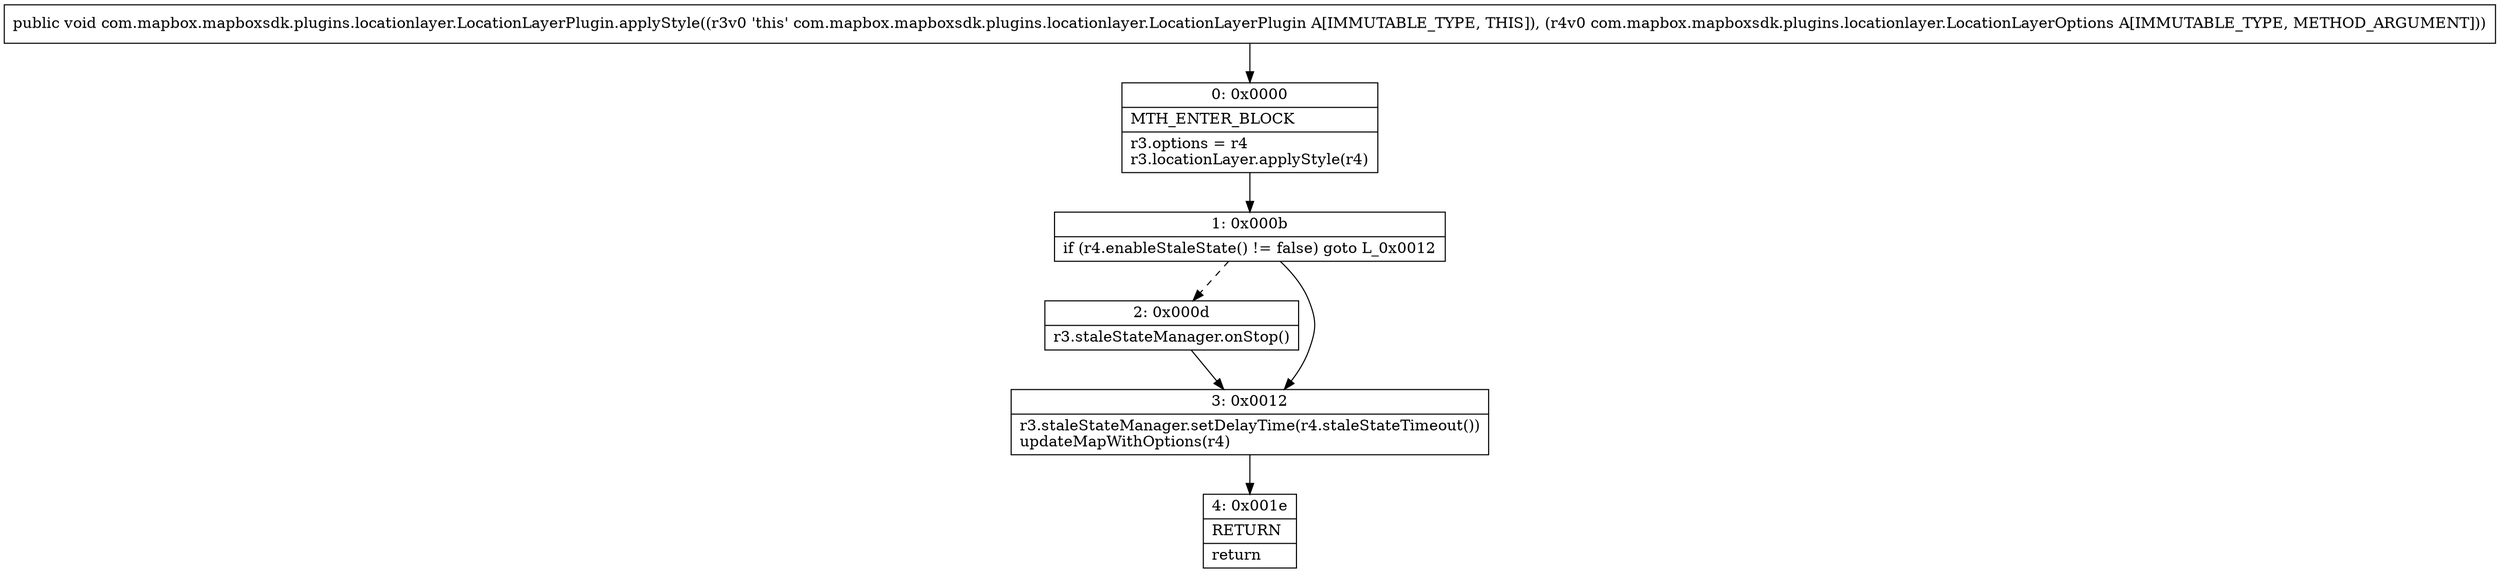 digraph "CFG forcom.mapbox.mapboxsdk.plugins.locationlayer.LocationLayerPlugin.applyStyle(Lcom\/mapbox\/mapboxsdk\/plugins\/locationlayer\/LocationLayerOptions;)V" {
Node_0 [shape=record,label="{0\:\ 0x0000|MTH_ENTER_BLOCK\l|r3.options = r4\lr3.locationLayer.applyStyle(r4)\l}"];
Node_1 [shape=record,label="{1\:\ 0x000b|if (r4.enableStaleState() != false) goto L_0x0012\l}"];
Node_2 [shape=record,label="{2\:\ 0x000d|r3.staleStateManager.onStop()\l}"];
Node_3 [shape=record,label="{3\:\ 0x0012|r3.staleStateManager.setDelayTime(r4.staleStateTimeout())\lupdateMapWithOptions(r4)\l}"];
Node_4 [shape=record,label="{4\:\ 0x001e|RETURN\l|return\l}"];
MethodNode[shape=record,label="{public void com.mapbox.mapboxsdk.plugins.locationlayer.LocationLayerPlugin.applyStyle((r3v0 'this' com.mapbox.mapboxsdk.plugins.locationlayer.LocationLayerPlugin A[IMMUTABLE_TYPE, THIS]), (r4v0 com.mapbox.mapboxsdk.plugins.locationlayer.LocationLayerOptions A[IMMUTABLE_TYPE, METHOD_ARGUMENT])) }"];
MethodNode -> Node_0;
Node_0 -> Node_1;
Node_1 -> Node_2[style=dashed];
Node_1 -> Node_3;
Node_2 -> Node_3;
Node_3 -> Node_4;
}


